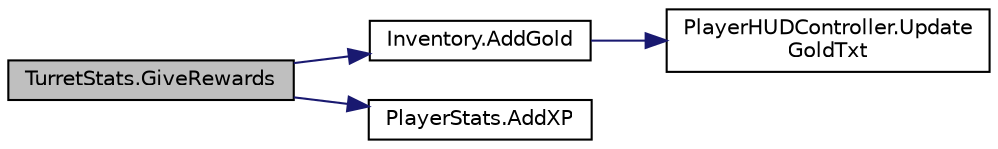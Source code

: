 digraph "TurretStats.GiveRewards"
{
 // INTERACTIVE_SVG=YES
 // LATEX_PDF_SIZE
  bgcolor="transparent";
  edge [fontname="Helvetica",fontsize="10",labelfontname="Helvetica",labelfontsize="10"];
  node [fontname="Helvetica",fontsize="10",shape=record];
  rankdir="LR";
  Node1 [label="TurretStats.GiveRewards",height=0.2,width=0.4,color="black", fillcolor="grey75", style="filled", fontcolor="black",tooltip="When this entity dies, it gives to the killer this bounty"];
  Node1 -> Node2 [color="midnightblue",fontsize="10",style="solid",fontname="Helvetica"];
  Node2 [label="Inventory.AddGold",height=0.2,width=0.4,color="black",URL="$class_inventory.html#a154fe342bac27ad9f38a79da5c770d39",tooltip=" "];
  Node2 -> Node3 [color="midnightblue",fontsize="10",style="solid",fontname="Helvetica"];
  Node3 [label="PlayerHUDController.Update\lGoldTxt",height=0.2,width=0.4,color="black",URL="$class_player_h_u_d_controller.html#aeef77dcdfaf1c9b719e4350c17c88fa5",tooltip=" "];
  Node1 -> Node4 [color="midnightblue",fontsize="10",style="solid",fontname="Helvetica"];
  Node4 [label="PlayerStats.AddXP",height=0.2,width=0.4,color="black",URL="$class_player_stats.html#a2515cde362ce22291cde0073d23e2d9c",tooltip="Add some XP amount."];
}
